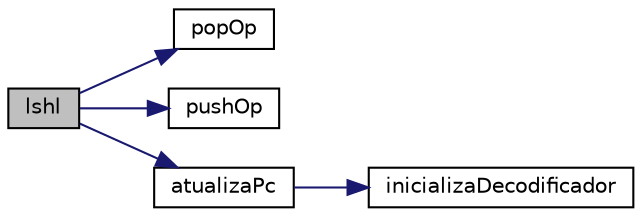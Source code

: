 digraph "lshl"
{
 // INTERACTIVE_SVG=YES
  edge [fontname="Helvetica",fontsize="10",labelfontname="Helvetica",labelfontsize="10"];
  node [fontname="Helvetica",fontsize="10",shape=record];
  rankdir="LR";
  Node3366 [label="lshl",height=0.2,width=0.4,color="black", fillcolor="grey75", style="filled", fontcolor="black"];
  Node3366 -> Node3367 [color="midnightblue",fontsize="10",style="solid",fontname="Helvetica"];
  Node3367 [label="popOp",height=0.2,width=0.4,color="black", fillcolor="white", style="filled",URL="$frame_8c.html#a3670f378856724ca85ced056e6bfc5c4"];
  Node3366 -> Node3368 [color="midnightblue",fontsize="10",style="solid",fontname="Helvetica"];
  Node3368 [label="pushOp",height=0.2,width=0.4,color="black", fillcolor="white", style="filled",URL="$frame_8c.html#a50993c39467516396b64a90eb81af0ba"];
  Node3366 -> Node3369 [color="midnightblue",fontsize="10",style="solid",fontname="Helvetica"];
  Node3369 [label="atualizaPc",height=0.2,width=0.4,color="black", fillcolor="white", style="filled",URL="$instrucao_8c.html#abcf4bbde1212f9bb0f2ee7a6ba5aec08"];
  Node3369 -> Node3370 [color="midnightblue",fontsize="10",style="solid",fontname="Helvetica"];
  Node3370 [label="inicializaDecodificador",height=0.2,width=0.4,color="black", fillcolor="white", style="filled",URL="$decodificador_8c.html#ac4ac4bcce3fed96b1a2657ceafda40bc"];
}
